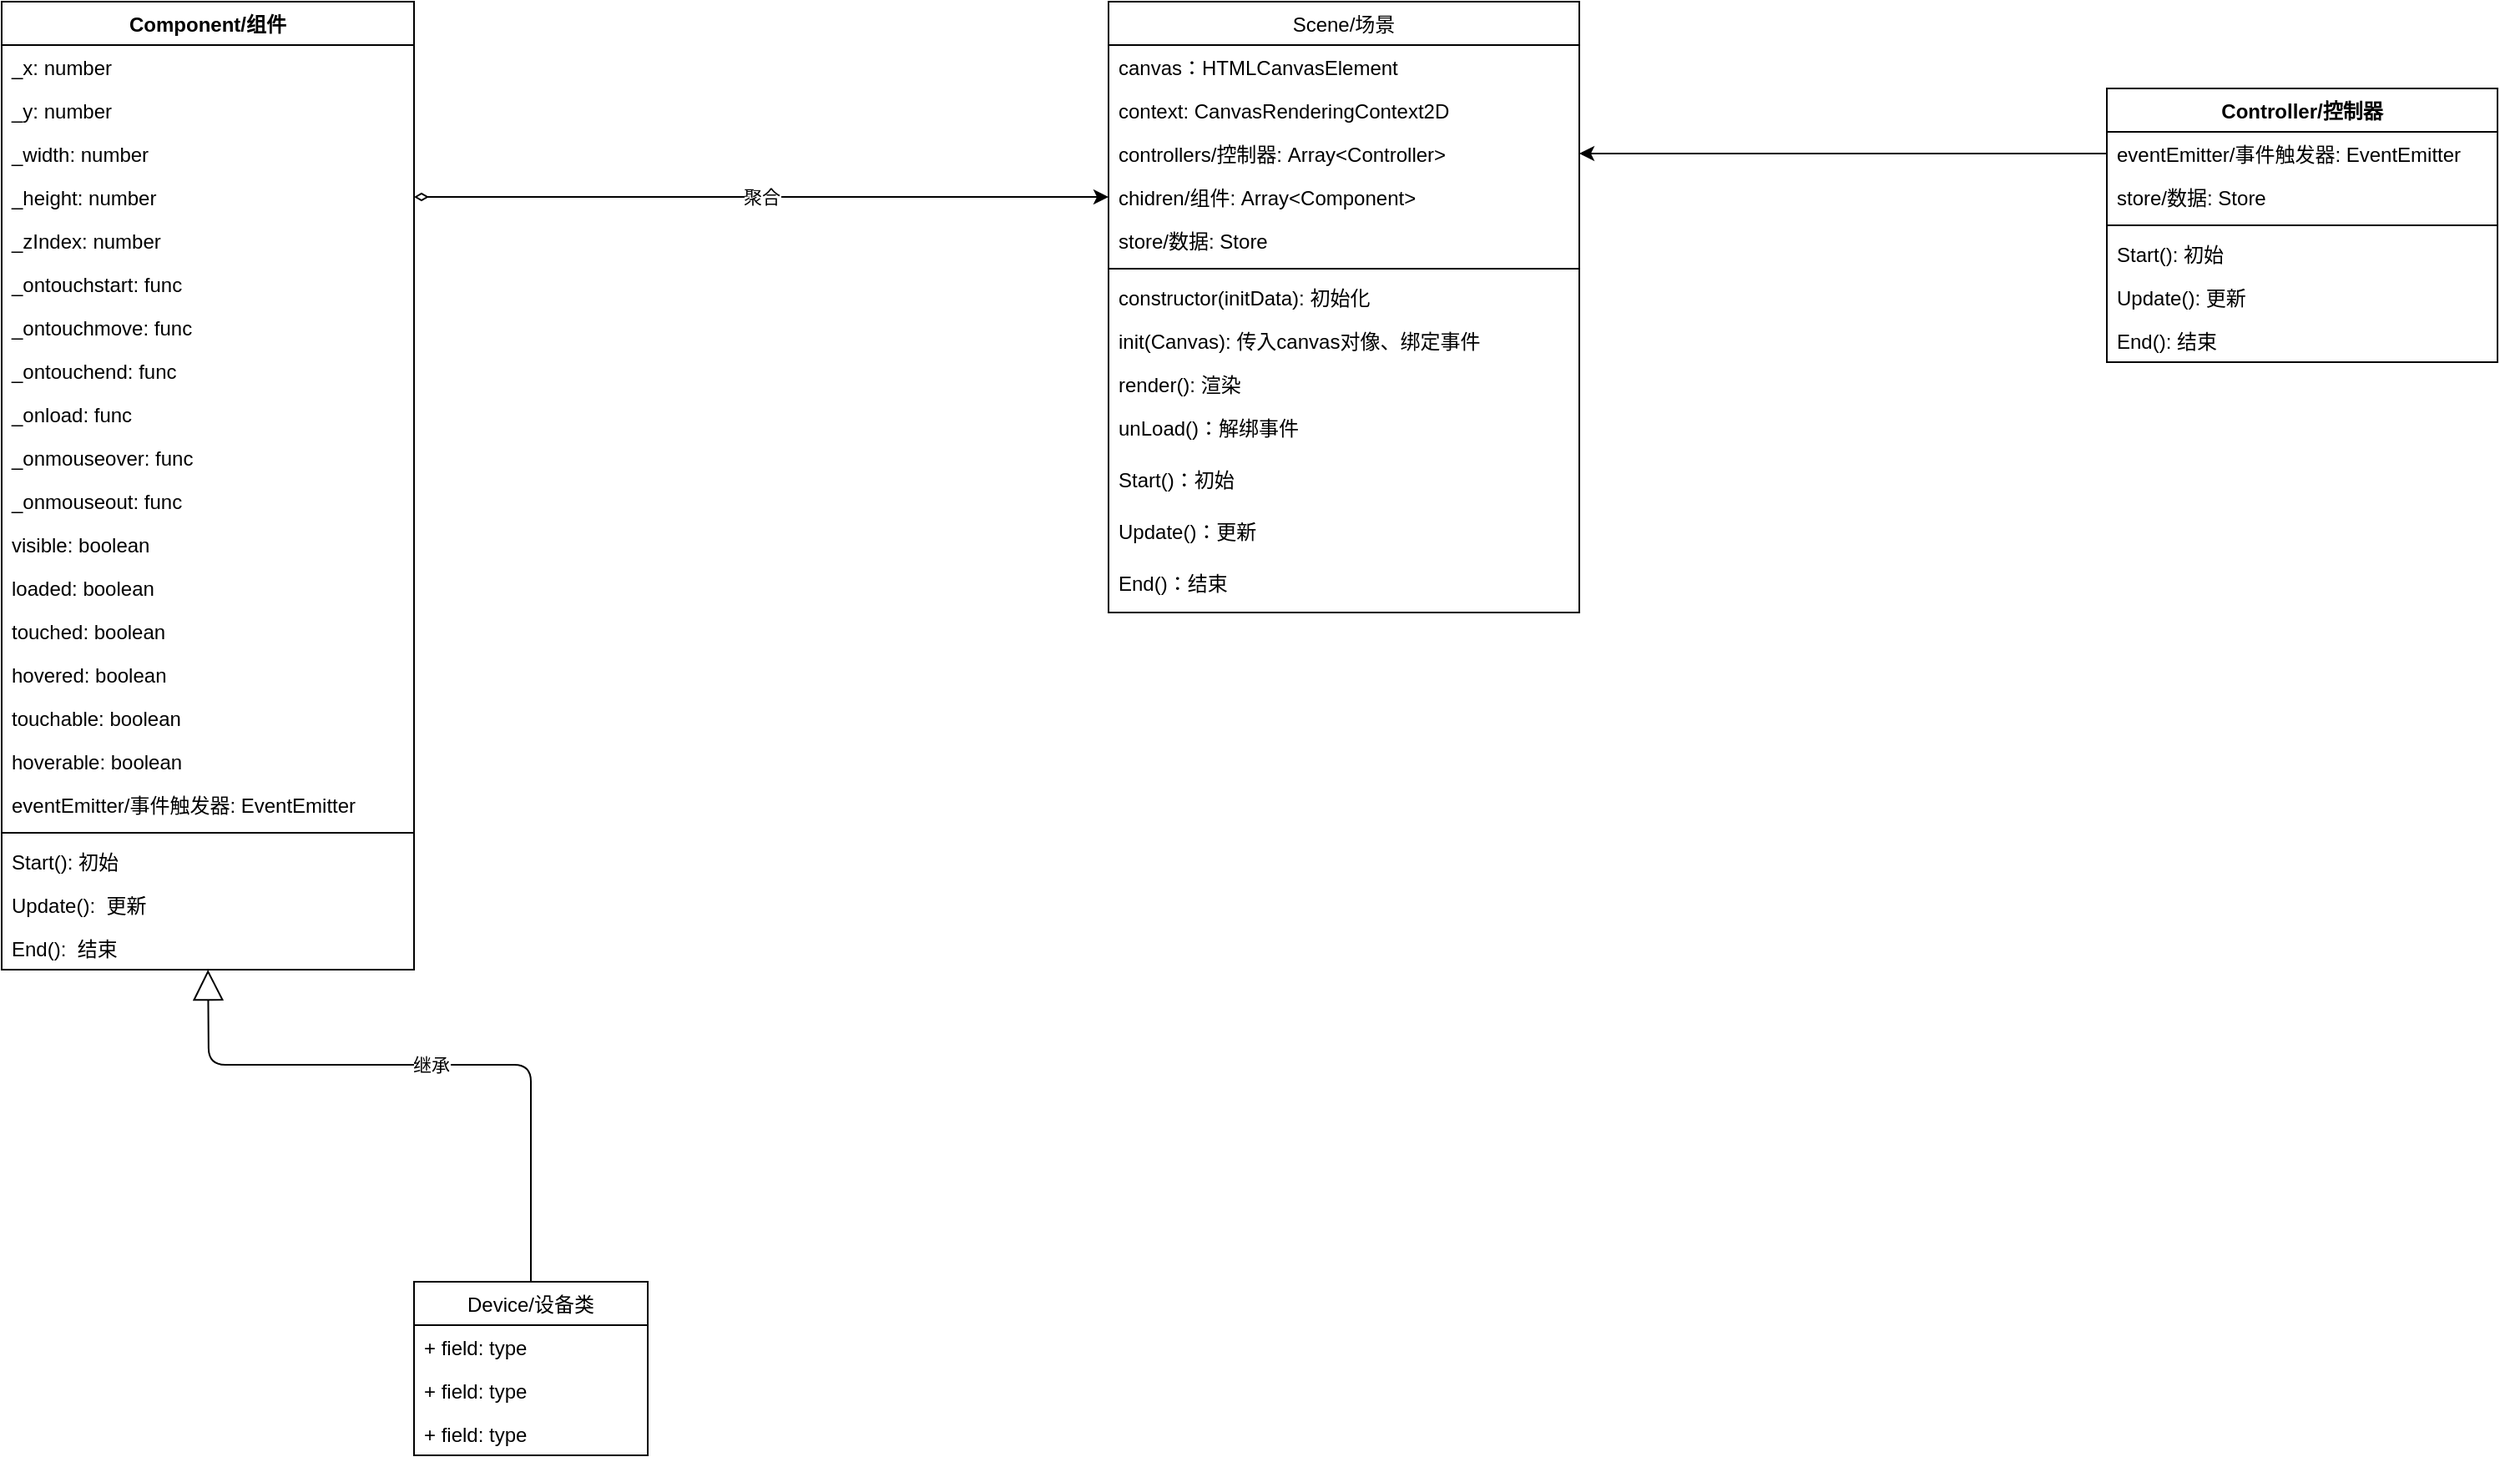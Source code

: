 <mxfile version="14.9.5" type="github">
  <diagram id="C5RBs43oDa-KdzZeNtuy" name="Page-1">
    <mxGraphModel dx="2105" dy="852" grid="1" gridSize="13" guides="1" tooltips="1" connect="1" arrows="1" fold="1" page="1" pageScale="1" pageWidth="827" pageHeight="1169" math="0" shadow="0">
      <root>
        <mxCell id="WIyWlLk6GJQsqaUBKTNV-0" />
        <mxCell id="WIyWlLk6GJQsqaUBKTNV-1" parent="WIyWlLk6GJQsqaUBKTNV-0" />
        <mxCell id="zkfFHV4jXpPFQw0GAbJ--17" value="Scene/场景" style="swimlane;fontStyle=0;align=center;verticalAlign=top;childLayout=stackLayout;horizontal=1;startSize=26;horizontalStack=0;resizeParent=1;resizeLast=0;collapsible=1;marginBottom=0;rounded=0;shadow=0;strokeWidth=1;" parent="WIyWlLk6GJQsqaUBKTNV-1" vertex="1">
          <mxGeometry x="286" y="416" width="282" height="366" as="geometry">
            <mxRectangle x="550" y="140" width="160" height="26" as="alternateBounds" />
          </mxGeometry>
        </mxCell>
        <mxCell id="zkfFHV4jXpPFQw0GAbJ--18" value="canvas：HTMLCanvasElement" style="text;align=left;verticalAlign=top;spacingLeft=4;spacingRight=4;overflow=hidden;rotatable=0;points=[[0,0.5],[1,0.5]];portConstraint=eastwest;" parent="zkfFHV4jXpPFQw0GAbJ--17" vertex="1">
          <mxGeometry y="26" width="282" height="26" as="geometry" />
        </mxCell>
        <mxCell id="zkfFHV4jXpPFQw0GAbJ--19" value="context: CanvasRenderingContext2D" style="text;align=left;verticalAlign=top;spacingLeft=4;spacingRight=4;overflow=hidden;rotatable=0;points=[[0,0.5],[1,0.5]];portConstraint=eastwest;rounded=0;shadow=0;html=0;" parent="zkfFHV4jXpPFQw0GAbJ--17" vertex="1">
          <mxGeometry y="52" width="282" height="26" as="geometry" />
        </mxCell>
        <mxCell id="zkfFHV4jXpPFQw0GAbJ--21" value="controllers/控制器: Array&lt;Controller&gt;" style="text;align=left;verticalAlign=top;spacingLeft=4;spacingRight=4;overflow=hidden;rotatable=0;points=[[0,0.5],[1,0.5]];portConstraint=eastwest;rounded=0;shadow=0;html=0;" parent="zkfFHV4jXpPFQw0GAbJ--17" vertex="1">
          <mxGeometry y="78" width="282" height="26" as="geometry" />
        </mxCell>
        <mxCell id="7cYfv-VFj-JGhO8uupBY-39" value="chidren/组件: Array&lt;Component&gt;" style="text;align=left;verticalAlign=top;spacingLeft=4;spacingRight=4;overflow=hidden;rotatable=0;points=[[0,0.5],[1,0.5]];portConstraint=eastwest;rounded=0;shadow=0;html=0;" vertex="1" parent="zkfFHV4jXpPFQw0GAbJ--17">
          <mxGeometry y="104" width="282" height="26" as="geometry" />
        </mxCell>
        <mxCell id="7cYfv-VFj-JGhO8uupBY-1" value="store/数据: Store" style="text;align=left;verticalAlign=top;spacingLeft=4;spacingRight=4;overflow=hidden;rotatable=0;points=[[0,0.5],[1,0.5]];portConstraint=eastwest;rounded=0;shadow=0;html=0;" vertex="1" parent="zkfFHV4jXpPFQw0GAbJ--17">
          <mxGeometry y="130" width="282" height="26" as="geometry" />
        </mxCell>
        <mxCell id="zkfFHV4jXpPFQw0GAbJ--23" value="" style="line;html=1;strokeWidth=1;align=left;verticalAlign=middle;spacingTop=-1;spacingLeft=3;spacingRight=3;rotatable=0;labelPosition=right;points=[];portConstraint=eastwest;" parent="zkfFHV4jXpPFQw0GAbJ--17" vertex="1">
          <mxGeometry y="156" width="282" height="8" as="geometry" />
        </mxCell>
        <mxCell id="zkfFHV4jXpPFQw0GAbJ--24" value="constructor(initData): 初始化" style="text;align=left;verticalAlign=top;spacingLeft=4;spacingRight=4;overflow=hidden;rotatable=0;points=[[0,0.5],[1,0.5]];portConstraint=eastwest;" parent="zkfFHV4jXpPFQw0GAbJ--17" vertex="1">
          <mxGeometry y="164" width="282" height="26" as="geometry" />
        </mxCell>
        <mxCell id="zkfFHV4jXpPFQw0GAbJ--25" value="init(Canvas): 传入canvas对像、绑定事件 " style="text;align=left;verticalAlign=top;spacingLeft=4;spacingRight=4;overflow=hidden;rotatable=0;points=[[0,0.5],[1,0.5]];portConstraint=eastwest;" parent="zkfFHV4jXpPFQw0GAbJ--17" vertex="1">
          <mxGeometry y="190" width="282" height="26" as="geometry" />
        </mxCell>
        <mxCell id="7cYfv-VFj-JGhO8uupBY-8" value="render(): 渲染" style="text;align=left;verticalAlign=top;spacingLeft=4;spacingRight=4;overflow=hidden;rotatable=0;points=[[0,0.5],[1,0.5]];portConstraint=eastwest;" vertex="1" parent="zkfFHV4jXpPFQw0GAbJ--17">
          <mxGeometry y="216" width="282" height="26" as="geometry" />
        </mxCell>
        <mxCell id="7cYfv-VFj-JGhO8uupBY-11" value="unLoad()：解绑事件" style="text;align=left;verticalAlign=top;spacingLeft=4;spacingRight=4;overflow=hidden;rotatable=0;points=[[0,0.5],[1,0.5]];portConstraint=eastwest;" vertex="1" parent="zkfFHV4jXpPFQw0GAbJ--17">
          <mxGeometry y="242" width="282" height="31" as="geometry" />
        </mxCell>
        <mxCell id="7cYfv-VFj-JGhO8uupBY-71" value="Start()：初始" style="text;align=left;verticalAlign=top;spacingLeft=4;spacingRight=4;overflow=hidden;rotatable=0;points=[[0,0.5],[1,0.5]];portConstraint=eastwest;" vertex="1" parent="zkfFHV4jXpPFQw0GAbJ--17">
          <mxGeometry y="273" width="282" height="31" as="geometry" />
        </mxCell>
        <mxCell id="7cYfv-VFj-JGhO8uupBY-72" value="Update()：更新" style="text;align=left;verticalAlign=top;spacingLeft=4;spacingRight=4;overflow=hidden;rotatable=0;points=[[0,0.5],[1,0.5]];portConstraint=eastwest;" vertex="1" parent="zkfFHV4jXpPFQw0GAbJ--17">
          <mxGeometry y="304" width="282" height="31" as="geometry" />
        </mxCell>
        <mxCell id="7cYfv-VFj-JGhO8uupBY-73" value="End()：结束" style="text;align=left;verticalAlign=top;spacingLeft=4;spacingRight=4;overflow=hidden;rotatable=0;points=[[0,0.5],[1,0.5]];portConstraint=eastwest;" vertex="1" parent="zkfFHV4jXpPFQw0GAbJ--17">
          <mxGeometry y="335" width="282" height="31" as="geometry" />
        </mxCell>
        <mxCell id="7cYfv-VFj-JGhO8uupBY-27" value="Component/组件" style="swimlane;fontStyle=1;align=center;verticalAlign=top;childLayout=stackLayout;horizontal=1;startSize=26;horizontalStack=0;resizeParent=1;resizeParentMax=0;resizeLast=0;collapsible=1;marginBottom=0;fillColor=none;" vertex="1" parent="WIyWlLk6GJQsqaUBKTNV-1">
          <mxGeometry x="-377" y="416" width="247" height="580" as="geometry" />
        </mxCell>
        <mxCell id="7cYfv-VFj-JGhO8uupBY-28" value="_x: number" style="text;strokeColor=none;fillColor=none;align=left;verticalAlign=top;spacingLeft=4;spacingRight=4;overflow=hidden;rotatable=0;points=[[0,0.5],[1,0.5]];portConstraint=eastwest;" vertex="1" parent="7cYfv-VFj-JGhO8uupBY-27">
          <mxGeometry y="26" width="247" height="26" as="geometry" />
        </mxCell>
        <mxCell id="7cYfv-VFj-JGhO8uupBY-31" value="_y: number" style="text;strokeColor=none;fillColor=none;align=left;verticalAlign=top;spacingLeft=4;spacingRight=4;overflow=hidden;rotatable=0;points=[[0,0.5],[1,0.5]];portConstraint=eastwest;" vertex="1" parent="7cYfv-VFj-JGhO8uupBY-27">
          <mxGeometry y="52" width="247" height="26" as="geometry" />
        </mxCell>
        <mxCell id="7cYfv-VFj-JGhO8uupBY-32" value="_width: number " style="text;strokeColor=none;fillColor=none;align=left;verticalAlign=top;spacingLeft=4;spacingRight=4;overflow=hidden;rotatable=0;points=[[0,0.5],[1,0.5]];portConstraint=eastwest;" vertex="1" parent="7cYfv-VFj-JGhO8uupBY-27">
          <mxGeometry y="78" width="247" height="26" as="geometry" />
        </mxCell>
        <mxCell id="7cYfv-VFj-JGhO8uupBY-33" value="_height: number" style="text;strokeColor=none;fillColor=none;align=left;verticalAlign=top;spacingLeft=4;spacingRight=4;overflow=hidden;rotatable=0;points=[[0,0.5],[1,0.5]];portConstraint=eastwest;" vertex="1" parent="7cYfv-VFj-JGhO8uupBY-27">
          <mxGeometry y="104" width="247" height="26" as="geometry" />
        </mxCell>
        <mxCell id="7cYfv-VFj-JGhO8uupBY-57" value="_zIndex: number" style="text;strokeColor=none;fillColor=none;align=left;verticalAlign=top;spacingLeft=4;spacingRight=4;overflow=hidden;rotatable=0;points=[[0,0.5],[1,0.5]];portConstraint=eastwest;" vertex="1" parent="7cYfv-VFj-JGhO8uupBY-27">
          <mxGeometry y="130" width="247" height="26" as="geometry" />
        </mxCell>
        <mxCell id="7cYfv-VFj-JGhO8uupBY-56" value="_ontouchstart: func" style="text;strokeColor=none;fillColor=none;align=left;verticalAlign=top;spacingLeft=4;spacingRight=4;overflow=hidden;rotatable=0;points=[[0,0.5],[1,0.5]];portConstraint=eastwest;" vertex="1" parent="7cYfv-VFj-JGhO8uupBY-27">
          <mxGeometry y="156" width="247" height="26" as="geometry" />
        </mxCell>
        <mxCell id="7cYfv-VFj-JGhO8uupBY-55" value="_ontouchmove: func" style="text;strokeColor=none;fillColor=none;align=left;verticalAlign=top;spacingLeft=4;spacingRight=4;overflow=hidden;rotatable=0;points=[[0,0.5],[1,0.5]];portConstraint=eastwest;" vertex="1" parent="7cYfv-VFj-JGhO8uupBY-27">
          <mxGeometry y="182" width="247" height="26" as="geometry" />
        </mxCell>
        <mxCell id="7cYfv-VFj-JGhO8uupBY-60" value="_ontouchend: func" style="text;strokeColor=none;fillColor=none;align=left;verticalAlign=top;spacingLeft=4;spacingRight=4;overflow=hidden;rotatable=0;points=[[0,0.5],[1,0.5]];portConstraint=eastwest;" vertex="1" parent="7cYfv-VFj-JGhO8uupBY-27">
          <mxGeometry y="208" width="247" height="26" as="geometry" />
        </mxCell>
        <mxCell id="7cYfv-VFj-JGhO8uupBY-59" value="_onload: func" style="text;strokeColor=none;fillColor=none;align=left;verticalAlign=top;spacingLeft=4;spacingRight=4;overflow=hidden;rotatable=0;points=[[0,0.5],[1,0.5]];portConstraint=eastwest;" vertex="1" parent="7cYfv-VFj-JGhO8uupBY-27">
          <mxGeometry y="234" width="247" height="26" as="geometry" />
        </mxCell>
        <mxCell id="7cYfv-VFj-JGhO8uupBY-61" value="_onmouseover: func" style="text;strokeColor=none;fillColor=none;align=left;verticalAlign=top;spacingLeft=4;spacingRight=4;overflow=hidden;rotatable=0;points=[[0,0.5],[1,0.5]];portConstraint=eastwest;" vertex="1" parent="7cYfv-VFj-JGhO8uupBY-27">
          <mxGeometry y="260" width="247" height="26" as="geometry" />
        </mxCell>
        <mxCell id="7cYfv-VFj-JGhO8uupBY-34" value="_onmouseout: func" style="text;strokeColor=none;fillColor=none;align=left;verticalAlign=top;spacingLeft=4;spacingRight=4;overflow=hidden;rotatable=0;points=[[0,0.5],[1,0.5]];portConstraint=eastwest;" vertex="1" parent="7cYfv-VFj-JGhO8uupBY-27">
          <mxGeometry y="286" width="247" height="26" as="geometry" />
        </mxCell>
        <mxCell id="7cYfv-VFj-JGhO8uupBY-35" value="visible: boolean" style="text;strokeColor=none;fillColor=none;align=left;verticalAlign=top;spacingLeft=4;spacingRight=4;overflow=hidden;rotatable=0;points=[[0,0.5],[1,0.5]];portConstraint=eastwest;" vertex="1" parent="7cYfv-VFj-JGhO8uupBY-27">
          <mxGeometry y="312" width="247" height="26" as="geometry" />
        </mxCell>
        <mxCell id="7cYfv-VFj-JGhO8uupBY-36" value="loaded: boolean" style="text;strokeColor=none;fillColor=none;align=left;verticalAlign=top;spacingLeft=4;spacingRight=4;overflow=hidden;rotatable=0;points=[[0,0.5],[1,0.5]];portConstraint=eastwest;" vertex="1" parent="7cYfv-VFj-JGhO8uupBY-27">
          <mxGeometry y="338" width="247" height="26" as="geometry" />
        </mxCell>
        <mxCell id="7cYfv-VFj-JGhO8uupBY-44" value="touched: boolean" style="text;strokeColor=none;fillColor=none;align=left;verticalAlign=top;spacingLeft=4;spacingRight=4;overflow=hidden;rotatable=0;points=[[0,0.5],[1,0.5]];portConstraint=eastwest;" vertex="1" parent="7cYfv-VFj-JGhO8uupBY-27">
          <mxGeometry y="364" width="247" height="26" as="geometry" />
        </mxCell>
        <mxCell id="7cYfv-VFj-JGhO8uupBY-45" value="hovered: boolean" style="text;strokeColor=none;fillColor=none;align=left;verticalAlign=top;spacingLeft=4;spacingRight=4;overflow=hidden;rotatable=0;points=[[0,0.5],[1,0.5]];portConstraint=eastwest;" vertex="1" parent="7cYfv-VFj-JGhO8uupBY-27">
          <mxGeometry y="390" width="247" height="26" as="geometry" />
        </mxCell>
        <mxCell id="7cYfv-VFj-JGhO8uupBY-37" value="touchable: boolean" style="text;strokeColor=none;fillColor=none;align=left;verticalAlign=top;spacingLeft=4;spacingRight=4;overflow=hidden;rotatable=0;points=[[0,0.5],[1,0.5]];portConstraint=eastwest;" vertex="1" parent="7cYfv-VFj-JGhO8uupBY-27">
          <mxGeometry y="416" width="247" height="26" as="geometry" />
        </mxCell>
        <mxCell id="7cYfv-VFj-JGhO8uupBY-38" value="hoverable: boolean" style="text;strokeColor=none;fillColor=none;align=left;verticalAlign=top;spacingLeft=4;spacingRight=4;overflow=hidden;rotatable=0;points=[[0,0.5],[1,0.5]];portConstraint=eastwest;" vertex="1" parent="7cYfv-VFj-JGhO8uupBY-27">
          <mxGeometry y="442" width="247" height="26" as="geometry" />
        </mxCell>
        <mxCell id="7cYfv-VFj-JGhO8uupBY-46" value="eventEmitter/事件触发器: EventEmitter" style="text;strokeColor=none;fillColor=none;align=left;verticalAlign=top;spacingLeft=4;spacingRight=4;overflow=hidden;rotatable=0;points=[[0,0.5],[1,0.5]];portConstraint=eastwest;" vertex="1" parent="7cYfv-VFj-JGhO8uupBY-27">
          <mxGeometry y="468" width="247" height="26" as="geometry" />
        </mxCell>
        <mxCell id="7cYfv-VFj-JGhO8uupBY-29" value="" style="line;strokeWidth=1;fillColor=none;align=left;verticalAlign=middle;spacingTop=-1;spacingLeft=3;spacingRight=3;rotatable=0;labelPosition=right;points=[];portConstraint=eastwest;" vertex="1" parent="7cYfv-VFj-JGhO8uupBY-27">
          <mxGeometry y="494" width="247" height="8" as="geometry" />
        </mxCell>
        <mxCell id="7cYfv-VFj-JGhO8uupBY-30" value="Start(): 初始" style="text;strokeColor=none;fillColor=none;align=left;verticalAlign=top;spacingLeft=4;spacingRight=4;overflow=hidden;rotatable=0;points=[[0,0.5],[1,0.5]];portConstraint=eastwest;" vertex="1" parent="7cYfv-VFj-JGhO8uupBY-27">
          <mxGeometry y="502" width="247" height="26" as="geometry" />
        </mxCell>
        <mxCell id="7cYfv-VFj-JGhO8uupBY-40" value="Update():  更新" style="text;strokeColor=none;fillColor=none;align=left;verticalAlign=top;spacingLeft=4;spacingRight=4;overflow=hidden;rotatable=0;points=[[0,0.5],[1,0.5]];portConstraint=eastwest;" vertex="1" parent="7cYfv-VFj-JGhO8uupBY-27">
          <mxGeometry y="528" width="247" height="26" as="geometry" />
        </mxCell>
        <mxCell id="7cYfv-VFj-JGhO8uupBY-41" value="End():  结束" style="text;strokeColor=none;fillColor=none;align=left;verticalAlign=top;spacingLeft=4;spacingRight=4;overflow=hidden;rotatable=0;points=[[0,0.5],[1,0.5]];portConstraint=eastwest;" vertex="1" parent="7cYfv-VFj-JGhO8uupBY-27">
          <mxGeometry y="554" width="247" height="26" as="geometry" />
        </mxCell>
        <mxCell id="7cYfv-VFj-JGhO8uupBY-42" value="聚合" style="edgeStyle=orthogonalEdgeStyle;rounded=0;orthogonalLoop=1;jettySize=auto;html=1;exitX=1;exitY=0.5;exitDx=0;exitDy=0;entryX=0;entryY=0.5;entryDx=0;entryDy=0;startArrow=diamondThin;startFill=0;" edge="1" parent="WIyWlLk6GJQsqaUBKTNV-1" source="7cYfv-VFj-JGhO8uupBY-33" target="7cYfv-VFj-JGhO8uupBY-39">
          <mxGeometry relative="1" as="geometry" />
        </mxCell>
        <mxCell id="7cYfv-VFj-JGhO8uupBY-63" value="Controller/控制器" style="swimlane;fontStyle=1;align=center;verticalAlign=top;childLayout=stackLayout;horizontal=1;startSize=26;horizontalStack=0;resizeParent=1;resizeParentMax=0;resizeLast=0;collapsible=1;marginBottom=0;fillColor=none;" vertex="1" parent="WIyWlLk6GJQsqaUBKTNV-1">
          <mxGeometry x="884" y="468" width="234" height="164" as="geometry" />
        </mxCell>
        <mxCell id="7cYfv-VFj-JGhO8uupBY-64" value="eventEmitter/事件触发器: EventEmitter" style="text;strokeColor=none;fillColor=none;align=left;verticalAlign=top;spacingLeft=4;spacingRight=4;overflow=hidden;rotatable=0;points=[[0,0.5],[1,0.5]];portConstraint=eastwest;" vertex="1" parent="7cYfv-VFj-JGhO8uupBY-63">
          <mxGeometry y="26" width="234" height="26" as="geometry" />
        </mxCell>
        <mxCell id="7cYfv-VFj-JGhO8uupBY-67" value="store/数据: Store" style="text;strokeColor=none;fillColor=none;align=left;verticalAlign=top;spacingLeft=4;spacingRight=4;overflow=hidden;rotatable=0;points=[[0,0.5],[1,0.5]];portConstraint=eastwest;" vertex="1" parent="7cYfv-VFj-JGhO8uupBY-63">
          <mxGeometry y="52" width="234" height="26" as="geometry" />
        </mxCell>
        <mxCell id="7cYfv-VFj-JGhO8uupBY-65" value="" style="line;strokeWidth=1;fillColor=none;align=left;verticalAlign=middle;spacingTop=-1;spacingLeft=3;spacingRight=3;rotatable=0;labelPosition=right;points=[];portConstraint=eastwest;" vertex="1" parent="7cYfv-VFj-JGhO8uupBY-63">
          <mxGeometry y="78" width="234" height="8" as="geometry" />
        </mxCell>
        <mxCell id="7cYfv-VFj-JGhO8uupBY-66" value="Start(): 初始" style="text;strokeColor=none;fillColor=none;align=left;verticalAlign=top;spacingLeft=4;spacingRight=4;overflow=hidden;rotatable=0;points=[[0,0.5],[1,0.5]];portConstraint=eastwest;" vertex="1" parent="7cYfv-VFj-JGhO8uupBY-63">
          <mxGeometry y="86" width="234" height="26" as="geometry" />
        </mxCell>
        <mxCell id="7cYfv-VFj-JGhO8uupBY-69" value="Update(): 更新" style="text;strokeColor=none;fillColor=none;align=left;verticalAlign=top;spacingLeft=4;spacingRight=4;overflow=hidden;rotatable=0;points=[[0,0.5],[1,0.5]];portConstraint=eastwest;" vertex="1" parent="7cYfv-VFj-JGhO8uupBY-63">
          <mxGeometry y="112" width="234" height="26" as="geometry" />
        </mxCell>
        <mxCell id="7cYfv-VFj-JGhO8uupBY-70" value="End(): 结束" style="text;strokeColor=none;fillColor=none;align=left;verticalAlign=top;spacingLeft=4;spacingRight=4;overflow=hidden;rotatable=0;points=[[0,0.5],[1,0.5]];portConstraint=eastwest;" vertex="1" parent="7cYfv-VFj-JGhO8uupBY-63">
          <mxGeometry y="138" width="234" height="26" as="geometry" />
        </mxCell>
        <mxCell id="7cYfv-VFj-JGhO8uupBY-74" style="edgeStyle=orthogonalEdgeStyle;rounded=0;orthogonalLoop=1;jettySize=auto;html=1;exitX=0;exitY=0.5;exitDx=0;exitDy=0;startArrow=none;startFill=0;" edge="1" parent="WIyWlLk6GJQsqaUBKTNV-1" source="7cYfv-VFj-JGhO8uupBY-64" target="zkfFHV4jXpPFQw0GAbJ--21">
          <mxGeometry relative="1" as="geometry">
            <mxPoint x="572" y="507" as="targetPoint" />
            <Array as="points">
              <mxPoint x="689" y="507" />
            </Array>
          </mxGeometry>
        </mxCell>
        <mxCell id="7cYfv-VFj-JGhO8uupBY-75" value="Device/设备类" style="swimlane;fontStyle=0;childLayout=stackLayout;horizontal=1;startSize=26;fillColor=none;horizontalStack=0;resizeParent=1;resizeParentMax=0;resizeLast=0;collapsible=1;marginBottom=0;" vertex="1" parent="WIyWlLk6GJQsqaUBKTNV-1">
          <mxGeometry x="-130" y="1183" width="140" height="104" as="geometry" />
        </mxCell>
        <mxCell id="7cYfv-VFj-JGhO8uupBY-76" value="+ field: type" style="text;strokeColor=none;fillColor=none;align=left;verticalAlign=top;spacingLeft=4;spacingRight=4;overflow=hidden;rotatable=0;points=[[0,0.5],[1,0.5]];portConstraint=eastwest;" vertex="1" parent="7cYfv-VFj-JGhO8uupBY-75">
          <mxGeometry y="26" width="140" height="26" as="geometry" />
        </mxCell>
        <mxCell id="7cYfv-VFj-JGhO8uupBY-77" value="+ field: type" style="text;strokeColor=none;fillColor=none;align=left;verticalAlign=top;spacingLeft=4;spacingRight=4;overflow=hidden;rotatable=0;points=[[0,0.5],[1,0.5]];portConstraint=eastwest;" vertex="1" parent="7cYfv-VFj-JGhO8uupBY-75">
          <mxGeometry y="52" width="140" height="26" as="geometry" />
        </mxCell>
        <mxCell id="7cYfv-VFj-JGhO8uupBY-78" value="+ field: type" style="text;strokeColor=none;fillColor=none;align=left;verticalAlign=top;spacingLeft=4;spacingRight=4;overflow=hidden;rotatable=0;points=[[0,0.5],[1,0.5]];portConstraint=eastwest;" vertex="1" parent="7cYfv-VFj-JGhO8uupBY-75">
          <mxGeometry y="78" width="140" height="26" as="geometry" />
        </mxCell>
        <mxCell id="7cYfv-VFj-JGhO8uupBY-82" value="继承" style="endArrow=block;endSize=16;endFill=0;html=1;exitX=0.5;exitY=0;exitDx=0;exitDy=0;" edge="1" parent="WIyWlLk6GJQsqaUBKTNV-1" source="7cYfv-VFj-JGhO8uupBY-75" target="7cYfv-VFj-JGhO8uupBY-41">
          <mxGeometry width="160" relative="1" as="geometry">
            <mxPoint x="-65" y="1170" as="sourcePoint" />
            <mxPoint x="-74" y="1092" as="targetPoint" />
            <Array as="points">
              <mxPoint x="-60" y="1053" />
              <mxPoint x="-253" y="1053" />
            </Array>
          </mxGeometry>
        </mxCell>
      </root>
    </mxGraphModel>
  </diagram>
</mxfile>

